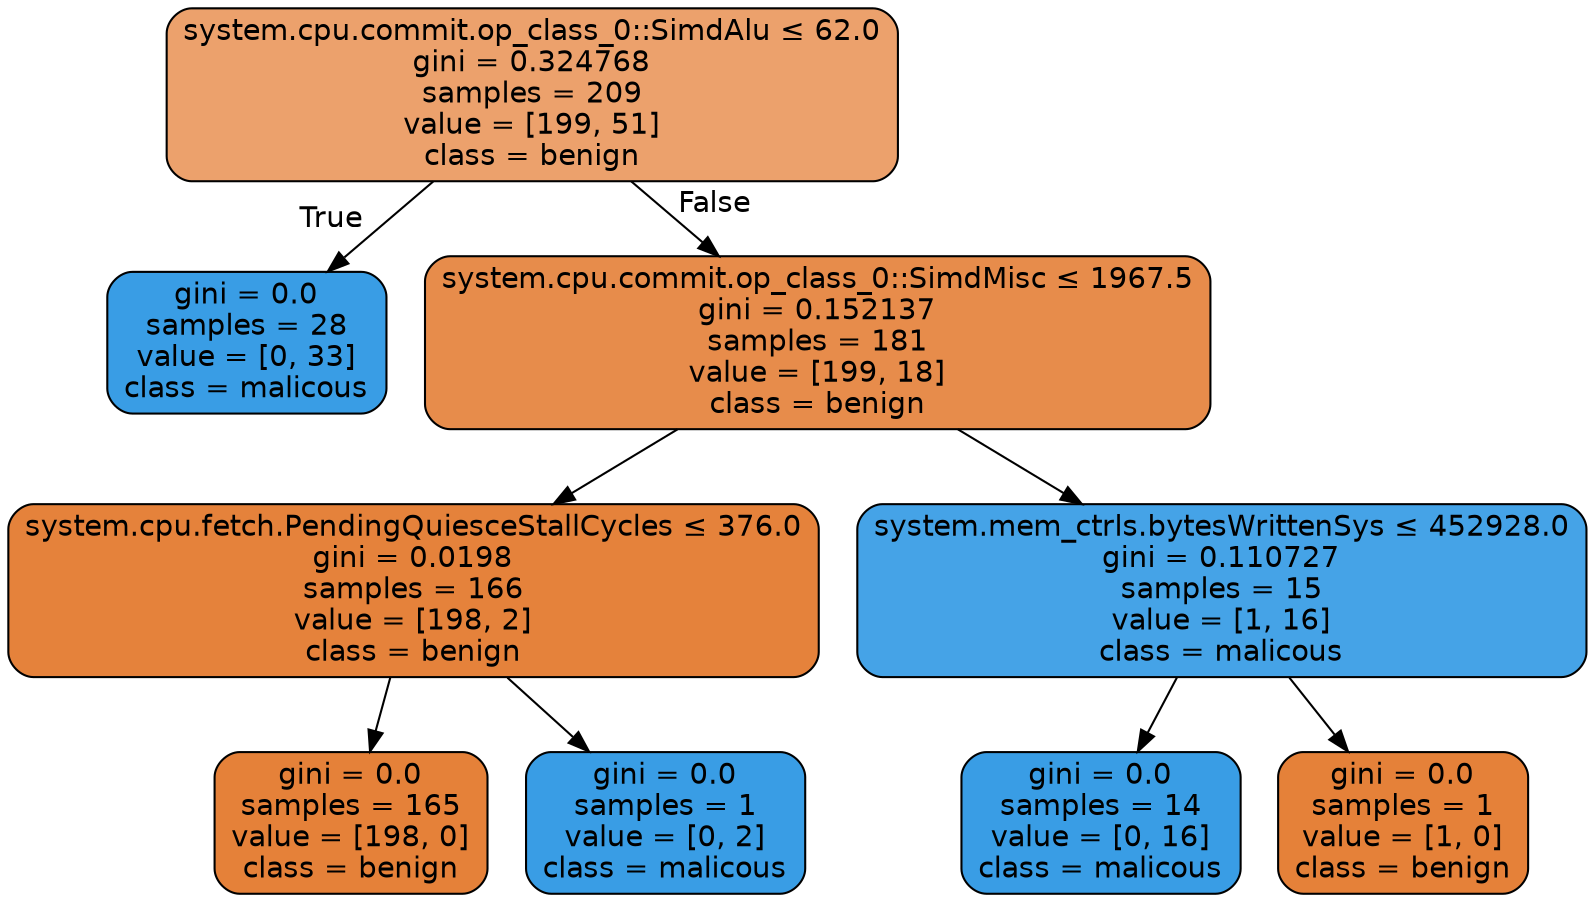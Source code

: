 digraph Tree {
node [shape=box, style="filled, rounded", color="black", fontname=helvetica] ;
edge [fontname=helvetica] ;
0 [label=<system.cpu.commit.op_class_0::SimdAlu &le; 62.0<br/>gini = 0.324768<br/>samples = 209<br/>value = [199, 51]<br/>class = benign>, fillcolor="#eca16c"] ;
1 [label=<gini = 0.0<br/>samples = 28<br/>value = [0, 33]<br/>class = malicous>, fillcolor="#399de5"] ;
0 -> 1 [labeldistance=2.5, labelangle=45, headlabel="True"] ;
2 [label=<system.cpu.commit.op_class_0::SimdMisc &le; 1967.5<br/>gini = 0.152137<br/>samples = 181<br/>value = [199, 18]<br/>class = benign>, fillcolor="#e78c4b"] ;
0 -> 2 [labeldistance=2.5, labelangle=-45, headlabel="False"] ;
3 [label=<system.cpu.fetch.PendingQuiesceStallCycles &le; 376.0<br/>gini = 0.0198<br/>samples = 166<br/>value = [198, 2]<br/>class = benign>, fillcolor="#e5823b"] ;
2 -> 3 ;
4 [label=<gini = 0.0<br/>samples = 165<br/>value = [198, 0]<br/>class = benign>, fillcolor="#e58139"] ;
3 -> 4 ;
5 [label=<gini = 0.0<br/>samples = 1<br/>value = [0, 2]<br/>class = malicous>, fillcolor="#399de5"] ;
3 -> 5 ;
6 [label=<system.mem_ctrls.bytesWrittenSys &le; 452928.0<br/>gini = 0.110727<br/>samples = 15<br/>value = [1, 16]<br/>class = malicous>, fillcolor="#45a3e7"] ;
2 -> 6 ;
7 [label=<gini = 0.0<br/>samples = 14<br/>value = [0, 16]<br/>class = malicous>, fillcolor="#399de5"] ;
6 -> 7 ;
8 [label=<gini = 0.0<br/>samples = 1<br/>value = [1, 0]<br/>class = benign>, fillcolor="#e58139"] ;
6 -> 8 ;
}
